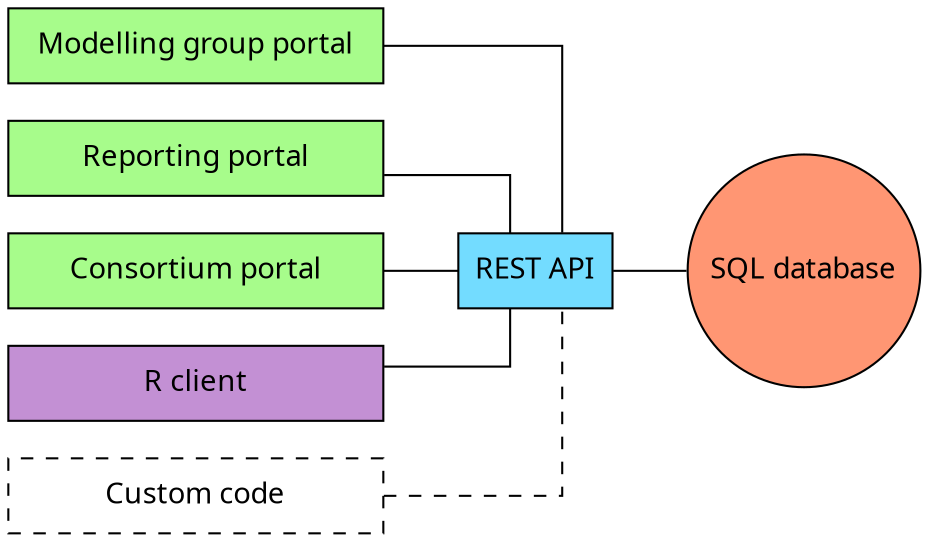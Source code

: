 graph {
	graph [ rankdir="LR", splines="ortho", fontname="Century Gothic" ];
	node [ shape="box", fillcolor="#73DCFF", style="filled", fontname="Century Gothic" ];

	db [ shape="circle", label="SQL database", width=1, fillcolor="#FF9673" ];
	api [ label="REST API" ];

	api -- db;

	subgraph portals {
		node [ fillcolor="#A7FC8B", width=2.5 ];
		graph [ rankdir="TB" ];
		modellers_portal [ label="Modelling group portal" ];
		reporting_portal [ label="Reporting portal" ];
		consortium_portal [ label="Consortium portal" ];
		modellers_portal -- api;
		reporting_portal -- api;
		consortium_portal -- api;
	}
	subgraph clients {		
		node [ fillcolor="#C390D4", width=2.5 ];
		rclient [ label="R client" ];
		custom_code [ label="Custom code", style="dashed" ];
		rclient -- api;
		custom_code -- api [ style="dashed" ];
	}
}